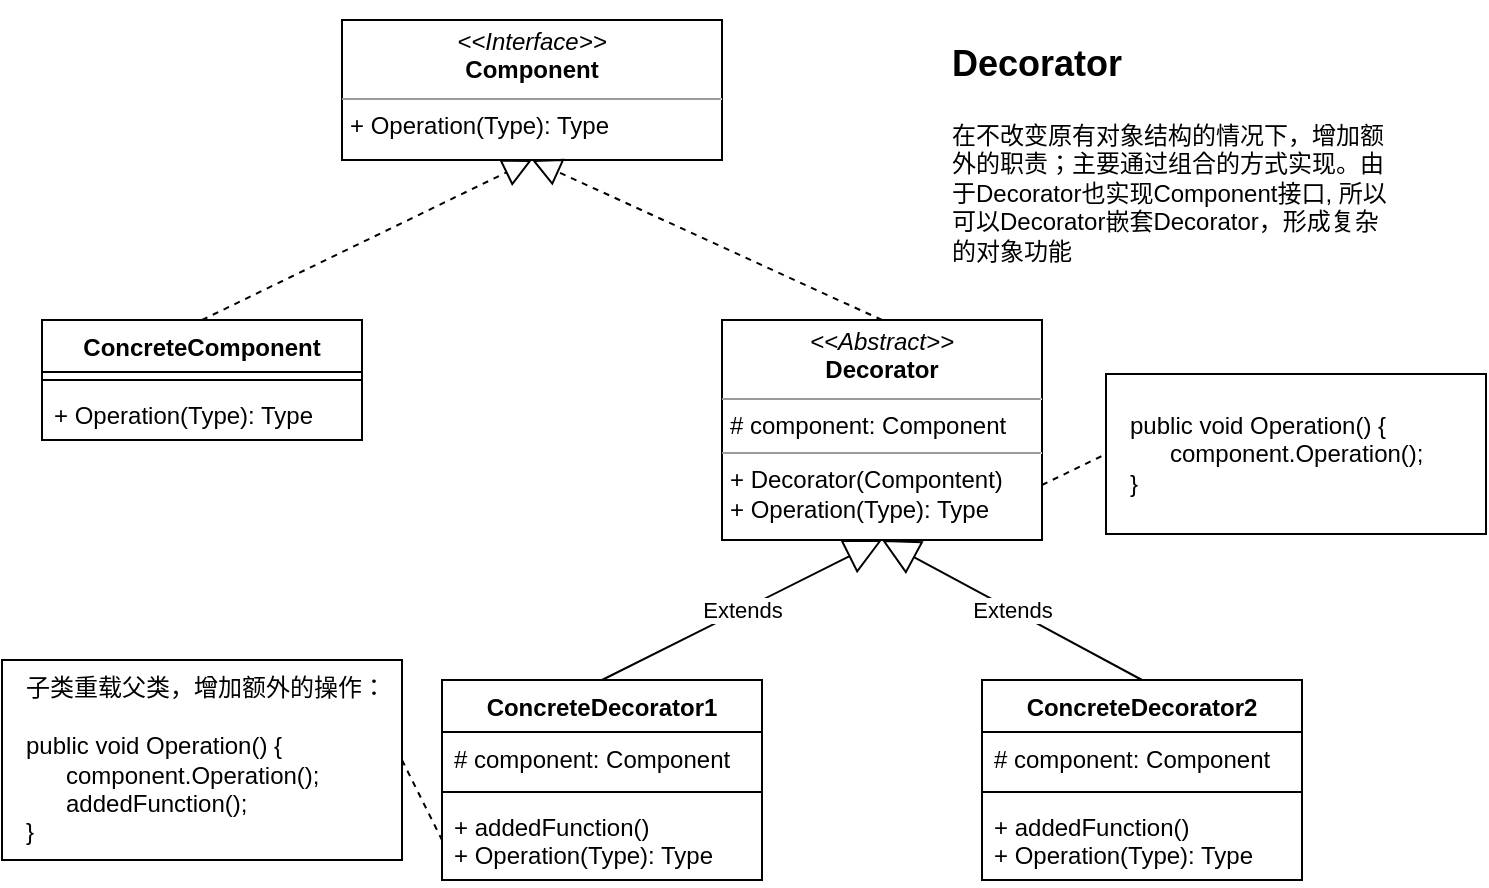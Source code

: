 <mxfile version="13.9.9" type="device"><diagram id="C5RBs43oDa-KdzZeNtuy" name="Page-1"><mxGraphModel dx="1024" dy="592" grid="1" gridSize="10" guides="1" tooltips="1" connect="1" arrows="1" fold="1" page="1" pageScale="1" pageWidth="827" pageHeight="1169" math="0" shadow="0"><root><mxCell id="WIyWlLk6GJQsqaUBKTNV-0"/><mxCell id="WIyWlLk6GJQsqaUBKTNV-1" parent="WIyWlLk6GJQsqaUBKTNV-0"/><mxCell id="uDC7XwjGzd2nVhabz3MB-0" value="ConcreteComponent" style="swimlane;fontStyle=1;align=center;verticalAlign=top;childLayout=stackLayout;horizontal=1;startSize=26;horizontalStack=0;resizeParent=1;resizeParentMax=0;resizeLast=0;collapsible=1;marginBottom=0;" vertex="1" parent="WIyWlLk6GJQsqaUBKTNV-1"><mxGeometry x="110" y="270" width="160" height="60" as="geometry"/></mxCell><mxCell id="uDC7XwjGzd2nVhabz3MB-2" value="" style="line;strokeWidth=1;fillColor=none;align=left;verticalAlign=middle;spacingTop=-1;spacingLeft=3;spacingRight=3;rotatable=0;labelPosition=right;points=[];portConstraint=eastwest;" vertex="1" parent="uDC7XwjGzd2nVhabz3MB-0"><mxGeometry y="26" width="160" height="8" as="geometry"/></mxCell><mxCell id="uDC7XwjGzd2nVhabz3MB-3" value="+ Operation(Type): Type" style="text;strokeColor=none;fillColor=none;align=left;verticalAlign=top;spacingLeft=4;spacingRight=4;overflow=hidden;rotatable=0;points=[[0,0.5],[1,0.5]];portConstraint=eastwest;" vertex="1" parent="uDC7XwjGzd2nVhabz3MB-0"><mxGeometry y="34" width="160" height="26" as="geometry"/></mxCell><mxCell id="uDC7XwjGzd2nVhabz3MB-4" value="&lt;p style=&quot;margin: 0px ; margin-top: 4px ; text-align: center&quot;&gt;&lt;i&gt;&amp;lt;&amp;lt;Interface&amp;gt;&amp;gt;&lt;/i&gt;&lt;br&gt;&lt;b&gt;Component&lt;/b&gt;&lt;/p&gt;&lt;hr size=&quot;1&quot;&gt;&lt;p style=&quot;margin: 0px ; margin-left: 4px&quot;&gt;&lt;/p&gt;&lt;p style=&quot;margin: 0px ; margin-left: 4px&quot;&gt;+ Operation(Type): Type&lt;br&gt;&lt;br&gt;&lt;/p&gt;" style="verticalAlign=top;align=left;overflow=fill;fontSize=12;fontFamily=Helvetica;html=1;" vertex="1" parent="WIyWlLk6GJQsqaUBKTNV-1"><mxGeometry x="260" y="120" width="190" height="70" as="geometry"/></mxCell><mxCell id="uDC7XwjGzd2nVhabz3MB-10" value="&lt;p style=&quot;margin: 0px ; margin-top: 4px ; text-align: center&quot;&gt;&lt;i&gt;&amp;lt;&amp;lt;Abstract&amp;gt;&amp;gt;&lt;/i&gt;&lt;br&gt;&lt;b&gt;Decorator&lt;/b&gt;&lt;/p&gt;&lt;hr size=&quot;1&quot;&gt;&lt;p style=&quot;margin: 0px ; margin-left: 4px&quot;&gt;# component: Component&lt;br&gt;&lt;/p&gt;&lt;hr size=&quot;1&quot;&gt;&lt;p style=&quot;margin: 0px ; margin-left: 4px&quot;&gt;+ Decorator(Compontent)&lt;/p&gt;&lt;p style=&quot;margin: 0px ; margin-left: 4px&quot;&gt;+ Operation(Type): Type&lt;br&gt;&lt;/p&gt;" style="verticalAlign=top;align=left;overflow=fill;fontSize=12;fontFamily=Helvetica;html=1;" vertex="1" parent="WIyWlLk6GJQsqaUBKTNV-1"><mxGeometry x="450" y="270" width="160" height="110" as="geometry"/></mxCell><mxCell id="uDC7XwjGzd2nVhabz3MB-13" value="" style="endArrow=block;dashed=1;endFill=0;endSize=12;html=1;exitX=0.5;exitY=0;exitDx=0;exitDy=0;entryX=0.5;entryY=1;entryDx=0;entryDy=0;" edge="1" parent="WIyWlLk6GJQsqaUBKTNV-1" source="uDC7XwjGzd2nVhabz3MB-0" target="uDC7XwjGzd2nVhabz3MB-4"><mxGeometry width="160" relative="1" as="geometry"><mxPoint x="260" y="230" as="sourcePoint"/><mxPoint x="420" y="230" as="targetPoint"/></mxGeometry></mxCell><mxCell id="uDC7XwjGzd2nVhabz3MB-14" value="" style="endArrow=block;dashed=1;endFill=0;endSize=12;html=1;exitX=0.5;exitY=0;exitDx=0;exitDy=0;entryX=0.5;entryY=1;entryDx=0;entryDy=0;" edge="1" parent="WIyWlLk6GJQsqaUBKTNV-1" source="uDC7XwjGzd2nVhabz3MB-10" target="uDC7XwjGzd2nVhabz3MB-4"><mxGeometry width="160" relative="1" as="geometry"><mxPoint x="200" y="280" as="sourcePoint"/><mxPoint x="365" y="200" as="targetPoint"/></mxGeometry></mxCell><mxCell id="uDC7XwjGzd2nVhabz3MB-15" value="&lt;span style=&quot;&quot;&gt;public void Operation() {&lt;/span&gt;&lt;br style=&quot;&quot;&gt;&lt;span style=&quot;&quot;&gt;&amp;nbsp; &amp;nbsp; &amp;nbsp; component.Operation();&lt;/span&gt;&lt;br style=&quot;&quot;&gt;&lt;div style=&quot;&quot;&gt;&lt;span&gt;}&lt;/span&gt;&lt;/div&gt;" style="rounded=0;whiteSpace=wrap;html=1;align=left;spacingLeft=10;" vertex="1" parent="WIyWlLk6GJQsqaUBKTNV-1"><mxGeometry x="642" y="297" width="190" height="80" as="geometry"/></mxCell><mxCell id="uDC7XwjGzd2nVhabz3MB-16" value="" style="endArrow=none;dashed=1;html=1;entryX=0;entryY=0.5;entryDx=0;entryDy=0;exitX=1;exitY=0.75;exitDx=0;exitDy=0;" edge="1" parent="WIyWlLk6GJQsqaUBKTNV-1" source="uDC7XwjGzd2nVhabz3MB-10" target="uDC7XwjGzd2nVhabz3MB-15"><mxGeometry width="50" height="50" relative="1" as="geometry"><mxPoint x="620" y="360" as="sourcePoint"/><mxPoint x="680" y="190" as="targetPoint"/></mxGeometry></mxCell><mxCell id="uDC7XwjGzd2nVhabz3MB-20" value="ConcreteDecorator1" style="swimlane;fontStyle=1;align=center;verticalAlign=top;childLayout=stackLayout;horizontal=1;startSize=26;horizontalStack=0;resizeParent=1;resizeParentMax=0;resizeLast=0;collapsible=1;marginBottom=0;" vertex="1" parent="WIyWlLk6GJQsqaUBKTNV-1"><mxGeometry x="310" y="450" width="160" height="100" as="geometry"/></mxCell><mxCell id="uDC7XwjGzd2nVhabz3MB-21" value="# component: Component" style="text;strokeColor=none;fillColor=none;align=left;verticalAlign=top;spacingLeft=4;spacingRight=4;overflow=hidden;rotatable=0;points=[[0,0.5],[1,0.5]];portConstraint=eastwest;" vertex="1" parent="uDC7XwjGzd2nVhabz3MB-20"><mxGeometry y="26" width="160" height="26" as="geometry"/></mxCell><mxCell id="uDC7XwjGzd2nVhabz3MB-22" value="" style="line;strokeWidth=1;fillColor=none;align=left;verticalAlign=middle;spacingTop=-1;spacingLeft=3;spacingRight=3;rotatable=0;labelPosition=right;points=[];portConstraint=eastwest;" vertex="1" parent="uDC7XwjGzd2nVhabz3MB-20"><mxGeometry y="52" width="160" height="8" as="geometry"/></mxCell><mxCell id="uDC7XwjGzd2nVhabz3MB-23" value="+ addedFunction()&#10;+ Operation(Type): Type" style="text;strokeColor=none;fillColor=none;align=left;verticalAlign=top;spacingLeft=4;spacingRight=4;overflow=hidden;rotatable=0;points=[[0,0.5],[1,0.5]];portConstraint=eastwest;" vertex="1" parent="uDC7XwjGzd2nVhabz3MB-20"><mxGeometry y="60" width="160" height="40" as="geometry"/></mxCell><mxCell id="uDC7XwjGzd2nVhabz3MB-28" value="Extends" style="endArrow=block;endSize=16;endFill=0;html=1;exitX=0.5;exitY=0;exitDx=0;exitDy=0;entryX=0.5;entryY=1;entryDx=0;entryDy=0;" edge="1" parent="WIyWlLk6GJQsqaUBKTNV-1" source="uDC7XwjGzd2nVhabz3MB-20" target="uDC7XwjGzd2nVhabz3MB-10"><mxGeometry width="160" relative="1" as="geometry"><mxPoint x="370" y="420" as="sourcePoint"/><mxPoint x="530" y="420" as="targetPoint"/></mxGeometry></mxCell><mxCell id="uDC7XwjGzd2nVhabz3MB-29" value="Extends" style="endArrow=block;endSize=16;endFill=0;html=1;exitX=0.5;exitY=0;exitDx=0;exitDy=0;" edge="1" parent="WIyWlLk6GJQsqaUBKTNV-1" source="uDC7XwjGzd2nVhabz3MB-32"><mxGeometry width="160" relative="1" as="geometry"><mxPoint x="640" y="450" as="sourcePoint"/><mxPoint x="530" y="380" as="targetPoint"/></mxGeometry></mxCell><mxCell id="uDC7XwjGzd2nVhabz3MB-30" value="&lt;span&gt;子类重载父类，增加额外的操作：&lt;br&gt;&lt;br&gt;public void Operation() {&lt;/span&gt;&lt;br&gt;&lt;span&gt;&amp;nbsp; &amp;nbsp; &amp;nbsp; component.Operation();&lt;br&gt;&lt;/span&gt;&amp;nbsp; &amp;nbsp; &amp;nbsp; addedFunction();&lt;br&gt;&lt;div&gt;&lt;span&gt;}&lt;/span&gt;&lt;/div&gt;" style="rounded=0;whiteSpace=wrap;html=1;align=left;spacingLeft=10;" vertex="1" parent="WIyWlLk6GJQsqaUBKTNV-1"><mxGeometry x="90" y="440" width="200" height="100" as="geometry"/></mxCell><mxCell id="uDC7XwjGzd2nVhabz3MB-31" value="" style="endArrow=none;dashed=1;html=1;entryX=0;entryY=0.5;entryDx=0;entryDy=0;exitX=1;exitY=0.5;exitDx=0;exitDy=0;" edge="1" parent="WIyWlLk6GJQsqaUBKTNV-1" source="uDC7XwjGzd2nVhabz3MB-30" target="uDC7XwjGzd2nVhabz3MB-23"><mxGeometry width="50" height="50" relative="1" as="geometry"><mxPoint x="630" y="370" as="sourcePoint"/><mxPoint x="700" y="340" as="targetPoint"/></mxGeometry></mxCell><mxCell id="uDC7XwjGzd2nVhabz3MB-32" value="ConcreteDecorator2" style="swimlane;fontStyle=1;align=center;verticalAlign=top;childLayout=stackLayout;horizontal=1;startSize=26;horizontalStack=0;resizeParent=1;resizeParentMax=0;resizeLast=0;collapsible=1;marginBottom=0;" vertex="1" parent="WIyWlLk6GJQsqaUBKTNV-1"><mxGeometry x="580" y="450" width="160" height="100" as="geometry"/></mxCell><mxCell id="uDC7XwjGzd2nVhabz3MB-33" value="# component: Component" style="text;strokeColor=none;fillColor=none;align=left;verticalAlign=top;spacingLeft=4;spacingRight=4;overflow=hidden;rotatable=0;points=[[0,0.5],[1,0.5]];portConstraint=eastwest;" vertex="1" parent="uDC7XwjGzd2nVhabz3MB-32"><mxGeometry y="26" width="160" height="26" as="geometry"/></mxCell><mxCell id="uDC7XwjGzd2nVhabz3MB-34" value="" style="line;strokeWidth=1;fillColor=none;align=left;verticalAlign=middle;spacingTop=-1;spacingLeft=3;spacingRight=3;rotatable=0;labelPosition=right;points=[];portConstraint=eastwest;" vertex="1" parent="uDC7XwjGzd2nVhabz3MB-32"><mxGeometry y="52" width="160" height="8" as="geometry"/></mxCell><mxCell id="uDC7XwjGzd2nVhabz3MB-35" value="+ addedFunction()&#10;+ Operation(Type): Type" style="text;strokeColor=none;fillColor=none;align=left;verticalAlign=top;spacingLeft=4;spacingRight=4;overflow=hidden;rotatable=0;points=[[0,0.5],[1,0.5]];portConstraint=eastwest;" vertex="1" parent="uDC7XwjGzd2nVhabz3MB-32"><mxGeometry y="60" width="160" height="40" as="geometry"/></mxCell><mxCell id="uDC7XwjGzd2nVhabz3MB-36" value="&lt;h1&gt;&lt;font style=&quot;font-size: 18px&quot;&gt;Decorator&lt;/font&gt;&lt;/h1&gt;&lt;p&gt;在不改变原有对象结构的情况下，增加额外的职责；主要通过组合的方式实现。由于Decorator也实现Component接口, 所以可以Decorator嵌套Decorator，形成复杂的对象功能&lt;/p&gt;" style="text;html=1;strokeColor=none;fillColor=none;spacing=5;spacingTop=-20;whiteSpace=wrap;overflow=hidden;rounded=0;align=left;" vertex="1" parent="WIyWlLk6GJQsqaUBKTNV-1"><mxGeometry x="560" y="120" width="230" height="150" as="geometry"/></mxCell></root></mxGraphModel></diagram></mxfile>